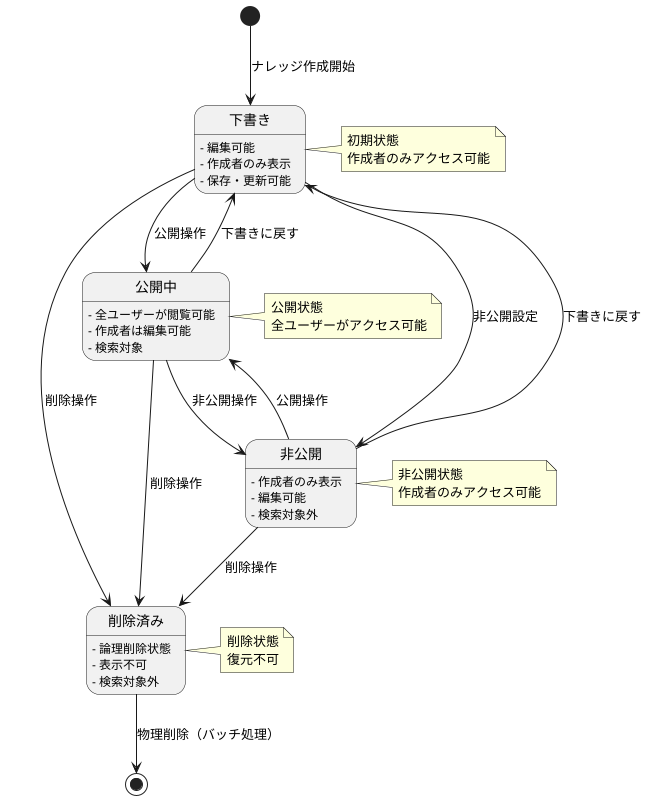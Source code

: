 @startuml knowledge_status
[*] --> Draft : ナレッジ作成開始

state "下書き" as Draft {
  Draft : - 編集可能
  Draft : - 作成者のみ表示
  Draft : - 保存・更新可能
}

state "公開中" as Published {
  Published : - 全ユーザーが閲覧可能
  Published : - 作成者は編集可能
  Published : - 検索対象
}

state "非公開" as Private {
  Private : - 作成者のみ表示
  Private : - 編集可能
  Private : - 検索対象外
}

state "削除済み" as Deleted {
  Deleted : - 論理削除状態
  Deleted : - 表示不可
  Deleted : - 検索対象外
}

Draft --> Published : 公開操作
Draft --> Private : 非公開設定
Draft --> Deleted : 削除操作

Published --> Private : 非公開操作
Published --> Draft : 下書きに戻す
Published --> Deleted : 削除操作

Private --> Published : 公開操作
Private --> Draft : 下書きに戻す
Private --> Deleted : 削除操作

Deleted --> [*] : 物理削除（バッチ処理）

note right of Draft : 初期状態\n作成者のみアクセス可能
note right of Published : 公開状態\n全ユーザーがアクセス可能
note right of Private : 非公開状態\n作成者のみアクセス可能
note right of Deleted : 削除状態\n復元不可

@enduml